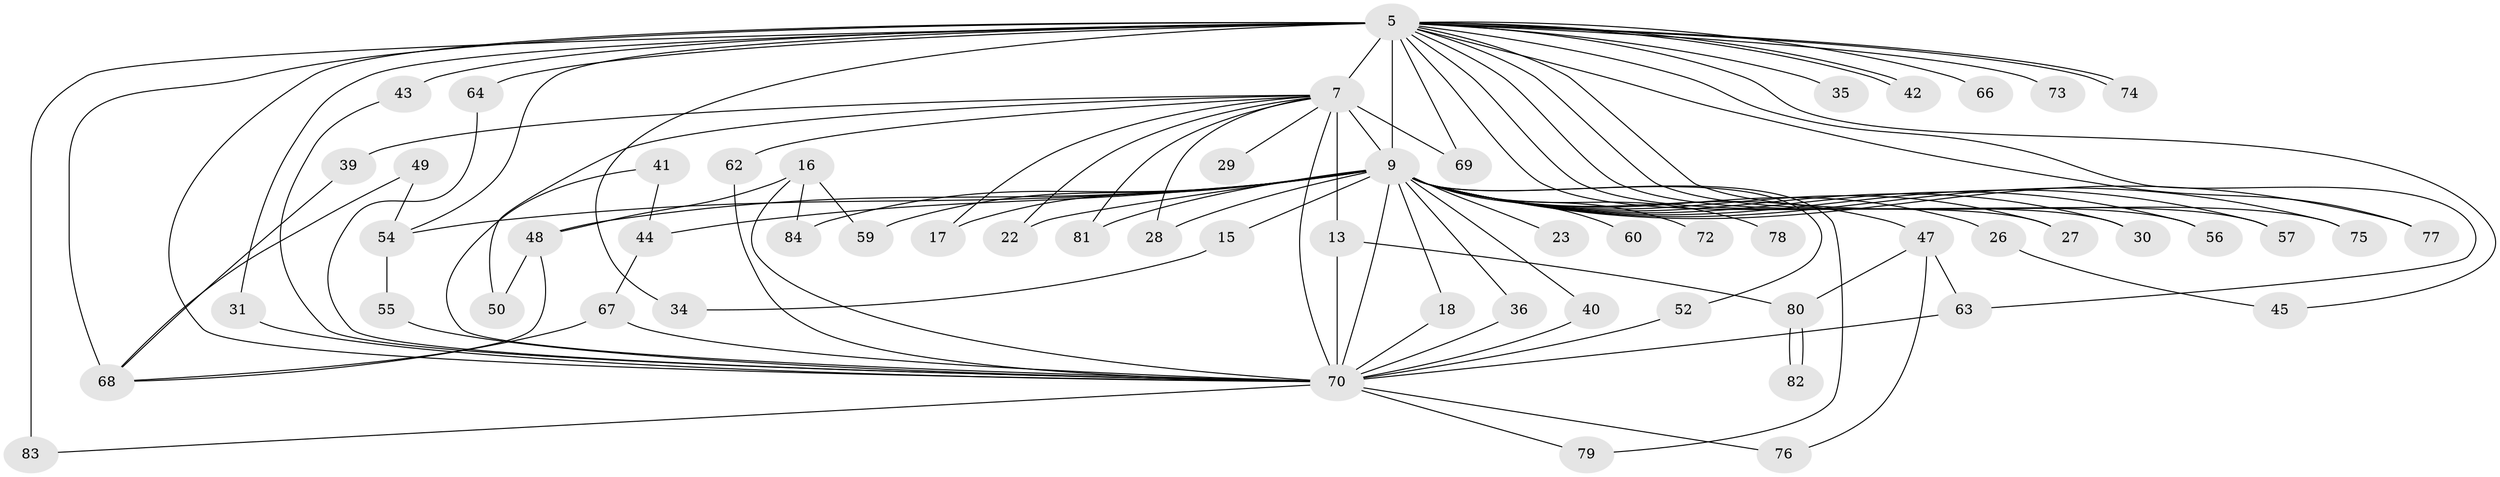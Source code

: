 // original degree distribution, {21: 0.011904761904761904, 12: 0.011904761904761904, 25: 0.011904761904761904, 18: 0.011904761904761904, 29: 0.011904761904761904, 20: 0.023809523809523808, 17: 0.023809523809523808, 19: 0.011904761904761904, 3: 0.15476190476190477, 7: 0.011904761904761904, 5: 0.023809523809523808, 4: 0.09523809523809523, 2: 0.5952380952380952}
// Generated by graph-tools (version 1.1) at 2025/49/03/04/25 21:49:24]
// undirected, 58 vertices, 103 edges
graph export_dot {
graph [start="1"]
  node [color=gray90,style=filled];
  5 [super="+3"];
  7 [super="+2"];
  9 [super="+1+8"];
  13 [super="+11"];
  15;
  16;
  17;
  18;
  22;
  23;
  26;
  27;
  28;
  29;
  30;
  31;
  34;
  35;
  36;
  39;
  40;
  41;
  42;
  43 [super="+37"];
  44 [super="+24+25"];
  45;
  47;
  48 [super="+14"];
  49;
  50;
  52;
  54 [super="+51+20"];
  55 [super="+53"];
  56 [super="+32"];
  57;
  59 [super="+21"];
  60;
  62;
  63 [super="+46"];
  64;
  66;
  67 [super="+61"];
  68 [super="+58+19"];
  69;
  70 [super="+10"];
  72;
  73 [super="+33"];
  74;
  75;
  76;
  77 [super="+71"];
  78;
  79;
  80;
  81;
  82;
  83 [super="+65"];
  84;
  5 -- 7 [weight=4];
  5 -- 9 [weight=8];
  5 -- 27;
  5 -- 31;
  5 -- 35 [weight=2];
  5 -- 42;
  5 -- 42;
  5 -- 57;
  5 -- 66 [weight=2];
  5 -- 69;
  5 -- 73 [weight=3];
  5 -- 74;
  5 -- 74;
  5 -- 77 [weight=2];
  5 -- 83 [weight=2];
  5 -- 63;
  5 -- 64;
  5 -- 68 [weight=3];
  5 -- 75;
  5 -- 30;
  5 -- 34;
  5 -- 43 [weight=2];
  5 -- 45;
  5 -- 56 [weight=2];
  5 -- 54 [weight=2];
  5 -- 70 [weight=4];
  7 -- 9 [weight=8];
  7 -- 17;
  7 -- 28;
  7 -- 29 [weight=2];
  7 -- 39;
  7 -- 50;
  7 -- 69;
  7 -- 81;
  7 -- 22;
  7 -- 62;
  7 -- 13;
  7 -- 70 [weight=4];
  9 -- 15 [weight=2];
  9 -- 23 [weight=2];
  9 -- 26 [weight=2];
  9 -- 30;
  9 -- 40;
  9 -- 44 [weight=4];
  9 -- 48 [weight=3];
  9 -- 52;
  9 -- 59 [weight=2];
  9 -- 78 [weight=2];
  9 -- 81;
  9 -- 18;
  9 -- 28;
  9 -- 36;
  9 -- 47;
  9 -- 57;
  9 -- 77;
  9 -- 56;
  9 -- 70 [weight=9];
  9 -- 72 [weight=2];
  9 -- 75;
  9 -- 79;
  9 -- 17;
  9 -- 84;
  9 -- 22;
  9 -- 27;
  9 -- 60;
  9 -- 54;
  13 -- 80;
  13 -- 70 [weight=2];
  15 -- 34;
  16 -- 84;
  16 -- 48;
  16 -- 59;
  16 -- 70;
  18 -- 70;
  26 -- 45;
  31 -- 70;
  36 -- 70;
  39 -- 68;
  40 -- 70;
  41 -- 44;
  41 -- 70;
  43 -- 70;
  44 -- 67;
  47 -- 76;
  47 -- 80;
  47 -- 63;
  48 -- 50;
  48 -- 68;
  49 -- 68;
  49 -- 54;
  52 -- 70;
  54 -- 55 [weight=2];
  55 -- 70 [weight=2];
  62 -- 70;
  63 -- 70 [weight=2];
  64 -- 70;
  67 -- 68;
  67 -- 70;
  70 -- 76;
  70 -- 79;
  70 -- 83;
  80 -- 82;
  80 -- 82;
}
